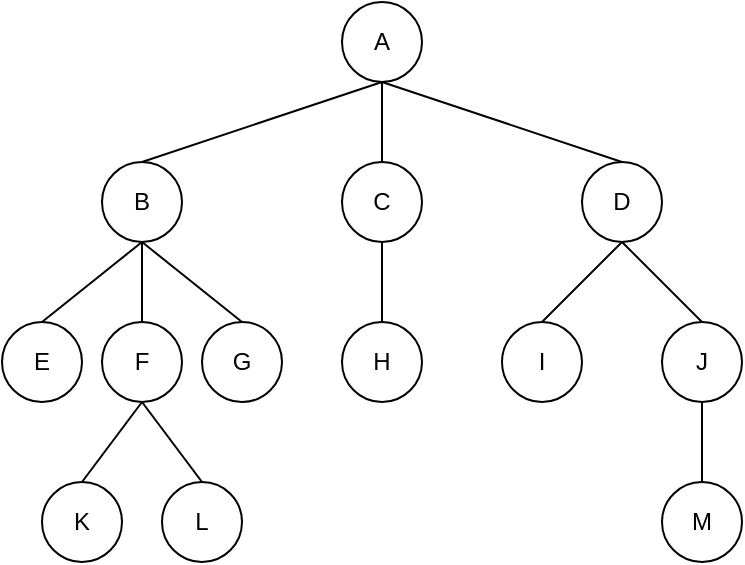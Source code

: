 <mxfile version="22.0.2" type="device">
  <diagram name="第 1 页" id="JmKm1ly2o2PdtnHP6Fbm">
    <mxGraphModel dx="1418" dy="828" grid="1" gridSize="10" guides="1" tooltips="1" connect="1" arrows="1" fold="1" page="1" pageScale="1" pageWidth="827" pageHeight="1169" math="0" shadow="0">
      <root>
        <mxCell id="0" />
        <mxCell id="1" parent="0" />
        <mxCell id="0U0T8UVr6snKyHOx36ng-17" style="edgeStyle=none;shape=connector;rounded=0;orthogonalLoop=1;jettySize=auto;html=1;exitX=0.5;exitY=1;exitDx=0;exitDy=0;entryX=0.5;entryY=0;entryDx=0;entryDy=0;labelBackgroundColor=default;strokeColor=default;align=center;verticalAlign=middle;fontFamily=Helvetica;fontSize=11;fontColor=default;endArrow=none;endFill=0;" parent="1" source="0U0T8UVr6snKyHOx36ng-1" target="0U0T8UVr6snKyHOx36ng-2" edge="1">
          <mxGeometry relative="1" as="geometry" />
        </mxCell>
        <mxCell id="0U0T8UVr6snKyHOx36ng-18" style="edgeStyle=none;shape=connector;rounded=0;orthogonalLoop=1;jettySize=auto;html=1;exitX=0.5;exitY=1;exitDx=0;exitDy=0;entryX=0.5;entryY=0;entryDx=0;entryDy=0;labelBackgroundColor=default;strokeColor=default;align=center;verticalAlign=middle;fontFamily=Helvetica;fontSize=11;fontColor=default;endArrow=none;endFill=0;" parent="1" source="0U0T8UVr6snKyHOx36ng-1" target="0U0T8UVr6snKyHOx36ng-4" edge="1">
          <mxGeometry relative="1" as="geometry" />
        </mxCell>
        <mxCell id="0U0T8UVr6snKyHOx36ng-19" style="edgeStyle=none;shape=connector;rounded=0;orthogonalLoop=1;jettySize=auto;html=1;exitX=0.5;exitY=1;exitDx=0;exitDy=0;entryX=0.5;entryY=0;entryDx=0;entryDy=0;labelBackgroundColor=default;strokeColor=default;align=center;verticalAlign=middle;fontFamily=Helvetica;fontSize=11;fontColor=default;endArrow=none;endFill=0;" parent="1" source="0U0T8UVr6snKyHOx36ng-1" target="0U0T8UVr6snKyHOx36ng-3" edge="1">
          <mxGeometry relative="1" as="geometry" />
        </mxCell>
        <mxCell id="0U0T8UVr6snKyHOx36ng-1" value="A" style="ellipse;whiteSpace=wrap;html=1;aspect=fixed;" parent="1" vertex="1">
          <mxGeometry x="360" y="160" width="40" height="40" as="geometry" />
        </mxCell>
        <mxCell id="0U0T8UVr6snKyHOx36ng-20" style="edgeStyle=none;shape=connector;rounded=0;orthogonalLoop=1;jettySize=auto;html=1;exitX=0.5;exitY=1;exitDx=0;exitDy=0;entryX=0.5;entryY=0;entryDx=0;entryDy=0;labelBackgroundColor=default;strokeColor=default;align=center;verticalAlign=middle;fontFamily=Helvetica;fontSize=11;fontColor=default;endArrow=none;endFill=0;" parent="1" source="0U0T8UVr6snKyHOx36ng-2" target="0U0T8UVr6snKyHOx36ng-8" edge="1">
          <mxGeometry relative="1" as="geometry" />
        </mxCell>
        <mxCell id="0U0T8UVr6snKyHOx36ng-21" style="edgeStyle=none;shape=connector;rounded=0;orthogonalLoop=1;jettySize=auto;html=1;exitX=0.5;exitY=1;exitDx=0;exitDy=0;entryX=0.5;entryY=0;entryDx=0;entryDy=0;labelBackgroundColor=default;strokeColor=default;align=center;verticalAlign=middle;fontFamily=Helvetica;fontSize=11;fontColor=default;endArrow=none;endFill=0;" parent="1" source="0U0T8UVr6snKyHOx36ng-2" target="0U0T8UVr6snKyHOx36ng-5" edge="1">
          <mxGeometry relative="1" as="geometry" />
        </mxCell>
        <mxCell id="0U0T8UVr6snKyHOx36ng-22" style="edgeStyle=none;shape=connector;rounded=0;orthogonalLoop=1;jettySize=auto;html=1;exitX=0.5;exitY=1;exitDx=0;exitDy=0;entryX=0.5;entryY=0;entryDx=0;entryDy=0;labelBackgroundColor=default;strokeColor=default;align=center;verticalAlign=middle;fontFamily=Helvetica;fontSize=11;fontColor=default;endArrow=none;endFill=0;" parent="1" source="0U0T8UVr6snKyHOx36ng-2" target="0U0T8UVr6snKyHOx36ng-6" edge="1">
          <mxGeometry relative="1" as="geometry" />
        </mxCell>
        <mxCell id="0U0T8UVr6snKyHOx36ng-2" value="B" style="ellipse;whiteSpace=wrap;html=1;aspect=fixed;" parent="1" vertex="1">
          <mxGeometry x="240" y="240" width="40" height="40" as="geometry" />
        </mxCell>
        <mxCell id="0U0T8UVr6snKyHOx36ng-23" style="edgeStyle=none;shape=connector;rounded=0;orthogonalLoop=1;jettySize=auto;html=1;exitX=0.5;exitY=1;exitDx=0;exitDy=0;entryX=0.5;entryY=0;entryDx=0;entryDy=0;labelBackgroundColor=default;strokeColor=default;align=center;verticalAlign=middle;fontFamily=Helvetica;fontSize=11;fontColor=default;endArrow=none;endFill=0;" parent="1" source="0U0T8UVr6snKyHOx36ng-3" target="0U0T8UVr6snKyHOx36ng-7" edge="1">
          <mxGeometry relative="1" as="geometry" />
        </mxCell>
        <mxCell id="0U0T8UVr6snKyHOx36ng-3" value="C" style="ellipse;whiteSpace=wrap;html=1;aspect=fixed;" parent="1" vertex="1">
          <mxGeometry x="360" y="240" width="40" height="40" as="geometry" />
        </mxCell>
        <mxCell id="0U0T8UVr6snKyHOx36ng-24" style="edgeStyle=none;shape=connector;rounded=0;orthogonalLoop=1;jettySize=auto;html=1;exitX=0.5;exitY=1;exitDx=0;exitDy=0;entryX=0.5;entryY=0;entryDx=0;entryDy=0;labelBackgroundColor=default;strokeColor=default;align=center;verticalAlign=middle;fontFamily=Helvetica;fontSize=11;fontColor=default;endArrow=none;endFill=0;" parent="1" source="0U0T8UVr6snKyHOx36ng-4" target="0U0T8UVr6snKyHOx36ng-9" edge="1">
          <mxGeometry relative="1" as="geometry" />
        </mxCell>
        <mxCell id="0U0T8UVr6snKyHOx36ng-25" style="edgeStyle=none;shape=connector;rounded=0;orthogonalLoop=1;jettySize=auto;html=1;exitX=0.5;exitY=1;exitDx=0;exitDy=0;entryX=0.5;entryY=0;entryDx=0;entryDy=0;labelBackgroundColor=default;strokeColor=default;align=center;verticalAlign=middle;fontFamily=Helvetica;fontSize=11;fontColor=default;endArrow=none;endFill=0;" parent="1" source="0U0T8UVr6snKyHOx36ng-4" target="0U0T8UVr6snKyHOx36ng-10" edge="1">
          <mxGeometry relative="1" as="geometry" />
        </mxCell>
        <mxCell id="0U0T8UVr6snKyHOx36ng-4" value="D" style="ellipse;whiteSpace=wrap;html=1;aspect=fixed;" parent="1" vertex="1">
          <mxGeometry x="480" y="240" width="40" height="40" as="geometry" />
        </mxCell>
        <mxCell id="0U0T8UVr6snKyHOx36ng-28" style="edgeStyle=none;shape=connector;rounded=0;orthogonalLoop=1;jettySize=auto;html=1;exitX=0.5;exitY=1;exitDx=0;exitDy=0;entryX=0.5;entryY=0;entryDx=0;entryDy=0;labelBackgroundColor=default;strokeColor=default;align=center;verticalAlign=middle;fontFamily=Helvetica;fontSize=11;fontColor=default;endArrow=none;endFill=0;" parent="1" source="0U0T8UVr6snKyHOx36ng-5" target="0U0T8UVr6snKyHOx36ng-12" edge="1">
          <mxGeometry relative="1" as="geometry" />
        </mxCell>
        <mxCell id="0U0T8UVr6snKyHOx36ng-29" style="edgeStyle=none;shape=connector;rounded=0;orthogonalLoop=1;jettySize=auto;html=1;exitX=0.5;exitY=1;exitDx=0;exitDy=0;entryX=0.5;entryY=0;entryDx=0;entryDy=0;labelBackgroundColor=default;strokeColor=default;align=center;verticalAlign=middle;fontFamily=Helvetica;fontSize=11;fontColor=default;endArrow=none;endFill=0;" parent="1" source="0U0T8UVr6snKyHOx36ng-5" target="0U0T8UVr6snKyHOx36ng-27" edge="1">
          <mxGeometry relative="1" as="geometry" />
        </mxCell>
        <mxCell id="0U0T8UVr6snKyHOx36ng-5" value="F" style="ellipse;whiteSpace=wrap;html=1;aspect=fixed;" parent="1" vertex="1">
          <mxGeometry x="240" y="320" width="40" height="40" as="geometry" />
        </mxCell>
        <mxCell id="0U0T8UVr6snKyHOx36ng-6" value="G" style="ellipse;whiteSpace=wrap;html=1;aspect=fixed;" parent="1" vertex="1">
          <mxGeometry x="290" y="320" width="40" height="40" as="geometry" />
        </mxCell>
        <mxCell id="0U0T8UVr6snKyHOx36ng-7" value="H" style="ellipse;whiteSpace=wrap;html=1;aspect=fixed;" parent="1" vertex="1">
          <mxGeometry x="360" y="320" width="40" height="40" as="geometry" />
        </mxCell>
        <mxCell id="0U0T8UVr6snKyHOx36ng-8" value="E" style="ellipse;whiteSpace=wrap;html=1;aspect=fixed;" parent="1" vertex="1">
          <mxGeometry x="190" y="320" width="40" height="40" as="geometry" />
        </mxCell>
        <mxCell id="0U0T8UVr6snKyHOx36ng-9" value="I" style="ellipse;whiteSpace=wrap;html=1;aspect=fixed;" parent="1" vertex="1">
          <mxGeometry x="440" y="320" width="40" height="40" as="geometry" />
        </mxCell>
        <mxCell id="0U0T8UVr6snKyHOx36ng-26" style="edgeStyle=none;shape=connector;rounded=0;orthogonalLoop=1;jettySize=auto;html=1;exitX=0.5;exitY=1;exitDx=0;exitDy=0;entryX=0.5;entryY=0;entryDx=0;entryDy=0;labelBackgroundColor=default;strokeColor=default;align=center;verticalAlign=middle;fontFamily=Helvetica;fontSize=11;fontColor=default;endArrow=none;endFill=0;" parent="1" source="0U0T8UVr6snKyHOx36ng-10" target="0U0T8UVr6snKyHOx36ng-11" edge="1">
          <mxGeometry relative="1" as="geometry" />
        </mxCell>
        <mxCell id="0U0T8UVr6snKyHOx36ng-10" value="J" style="ellipse;whiteSpace=wrap;html=1;aspect=fixed;" parent="1" vertex="1">
          <mxGeometry x="520" y="320" width="40" height="40" as="geometry" />
        </mxCell>
        <mxCell id="0U0T8UVr6snKyHOx36ng-11" value="M" style="ellipse;whiteSpace=wrap;html=1;aspect=fixed;" parent="1" vertex="1">
          <mxGeometry x="520" y="400" width="40" height="40" as="geometry" />
        </mxCell>
        <mxCell id="0U0T8UVr6snKyHOx36ng-12" value="K" style="ellipse;whiteSpace=wrap;html=1;aspect=fixed;" parent="1" vertex="1">
          <mxGeometry x="210" y="400" width="40" height="40" as="geometry" />
        </mxCell>
        <mxCell id="0U0T8UVr6snKyHOx36ng-27" value="L" style="ellipse;whiteSpace=wrap;html=1;aspect=fixed;" parent="1" vertex="1">
          <mxGeometry x="270" y="400" width="40" height="40" as="geometry" />
        </mxCell>
      </root>
    </mxGraphModel>
  </diagram>
</mxfile>
